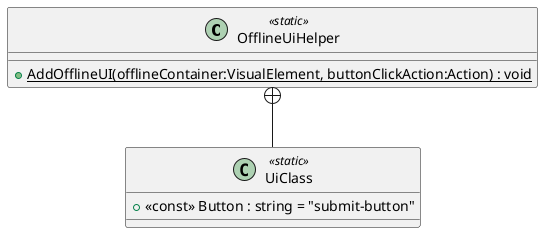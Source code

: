 @startuml
class OfflineUiHelper <<static>> {
    + {static} AddOfflineUI(offlineContainer:VisualElement, buttonClickAction:Action) : void
}
class UiClass <<static>> {
    + <<const>> Button : string = "submit-button"
}
OfflineUiHelper +-- UiClass
@enduml
